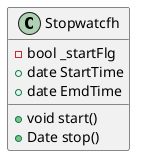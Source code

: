 @startuml
class Stopwatcfh {
    -bool _startFlg
    +date StartTime
    +date EmdTime

    +void start()
    +Date stop()
}
@enduml